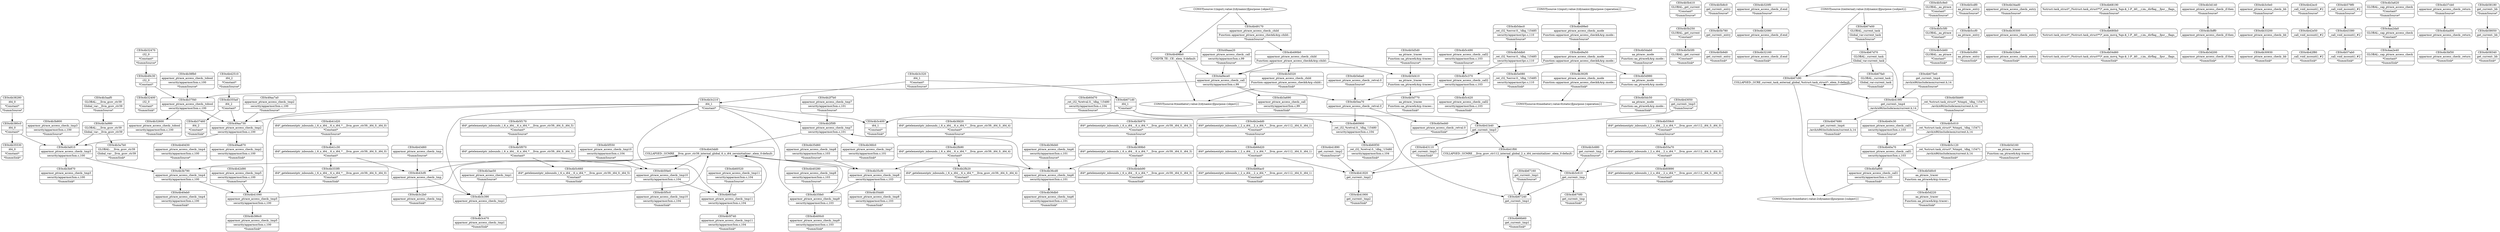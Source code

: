 digraph {
	CE0x4b36fc0 [shape=record,shape=Mrecord,label="{CE0x4b36fc0|apparmor_ptrace_access_check:_tmp7|security/apparmor/lsm.c,101|*SummSink*}"]
	CE0x4b5b410 [shape=record,shape=Mrecord,label="{CE0x4b5b410|GLOBAL:_get_current|*Constant*|*SummSource*}"]
	CE0x4b5b9d0 [shape=record,shape=Mrecord,label="{CE0x4b5b9d0|get_current:_entry|*SummSink*}"]
	CE0x4b5f070 [shape=record,shape=Mrecord,label="{CE0x4b5f070|i64*_getelementptr_inbounds_(_6_x_i64_,_6_x_i64_*___llvm_gcov_ctr39,_i64_0,_i64_5)|*Constant*}"]
	CE0x4b320f0 [shape=record,shape=Mrecord,label="{CE0x4b320f0|apparmor_ptrace_access_check:_if.end|*SummSource*}"]
	CE0x4b67680 [shape=record,shape=Mrecord,label="{CE0x4b67680|get_current:_tmp4|./arch/x86/include/asm/current.h,14|*SummSink*}"]
	CE0x4b66ac0 [shape=record,shape=Mrecord,label="{CE0x4b66ac0|i64*_getelementptr_inbounds_(_2_x_i64_,_2_x_i64_*___llvm_gcov_ctr112,_i64_0,_i64_1)|*Constant*|*SummSink*}"]
	CE0x4b41b40 [shape=record,shape=Mrecord,label="{CE0x4b41b40|get_current:_tmp3}"]
	CE0x4b40a70 [shape=record,shape=Mrecord,label="{CE0x4b40a70|apparmor_ptrace_access_check:_call1|security/apparmor/lsm.c,103}"]
	CE0x4b41090 [shape=record,shape=Mrecord,label="{CE0x4b41090|apparmor_ptrace_access_check:_tmp5|security/apparmor/lsm.c,100}"]
	CE0x4b3a690 [shape=record,shape=Mrecord,label="{CE0x4b3a690|apparmor_ptrace_access_check:_call|security/apparmor/lsm.c,99|*SummSink*}"]
	CE0x4b2f7b0 [shape=record,shape=Mrecord,label="{CE0x4b2f7b0|apparmor_ptrace_access_check:_tmp7|security/apparmor/lsm.c,101|*SummSource*}"]
	"CONST[source:1(input),value:2(dynamic)][purpose:{object}]"
	CE0x49aa7a0 [shape=record,shape=Mrecord,label="{CE0x49aa7a0|apparmor_ptrace_access_check:_tmp2|security/apparmor/lsm.c,100|*SummSource*}"]
	CE0x4b5c5f0 [shape=record,shape=Mrecord,label="{CE0x4b5c5f0|GLOBAL:_aa_ptrace|*Constant*}"]
	CE0x4b5b5f0 [shape=record,shape=Mrecord,label="{CE0x4b5b5f0|GLOBAL:_get_current|*Constant*|*SummSink*}"]
	CE0x4b49c30 [shape=record,shape=Mrecord,label="{CE0x4b49c30|i32_0|*Constant*}"]
	CE0x4b5cf00 [shape=record,shape=Mrecord,label="{CE0x4b5cf00|aa_ptrace:_entry|*SummSink*}"]
	CE0x4b5f4e0 [shape=record,shape=Mrecord,label="{CE0x4b5f4e0|apparmor_ptrace_access_check:_tmp10|security/apparmor/lsm.c,104}"]
	CE0x4b5dab0 [shape=record,shape=Mrecord,label="{CE0x4b5dab0|aa_ptrace:_mode|Function::aa_ptrace&Arg::mode::|*SummSource*}"]
	CE0x4b5d770 [shape=record,shape=Mrecord,label="{CE0x4b5d770|aa_ptrace:_tracee|Function::aa_ptrace&Arg::tracee::|*SummSink*}"]
	CE0x4b670f0 [shape=record,shape=Mrecord,label="{CE0x4b670f0|get_current:_tmp|*SummSink*}"]
	CE0x4b675e0 [shape=record,shape=Mrecord,label="{CE0x4b675e0|get_current:_tmp4|./arch/x86/include/asm/current.h,14|*SummSource*}"]
	CE0x4b3c2b0 [shape=record,shape=Mrecord,label="{CE0x4b3c2b0|apparmor_ptrace_access_check:_tmp|*SummSink*}"]
	"CONST[source:1(input),value:2(dynamic)][purpose:{operation}]"
	CE0x4b60900 [shape=record,shape=Mrecord,label="{CE0x4b60900|_ret_i32_%retval.0,_!dbg_!15480|security/apparmor/lsm.c,104}"]
	CE0x4b41c30 [shape=record,shape=Mrecord,label="{CE0x4b41c30|i64*_getelementptr_inbounds_(_6_x_i64_,_6_x_i64_*___llvm_gcov_ctr39,_i64_0,_i64_0)|*Constant*}"]
	CE0x4b328e0 [shape=record,shape=Mrecord,label="{CE0x4b328e0|apparmor_ptrace_access_check:_entry|*SummSink*}"]
	CE0x4b559c0 [shape=record,shape=Mrecord,label="{CE0x4b559c0|i64*_getelementptr_inbounds_(_2_x_i64_,_2_x_i64_*___llvm_gcov_ctr112,_i64_0,_i64_0)|*Constant*|*SummSource*}"]
	CE0x4b680b0 [shape=record,shape=Mrecord,label="{CE0x4b680b0|%struct.task_struct*_(%struct.task_struct**)*_asm_movq_%gs:$_1:P_,$0_,_r,im,_dirflag_,_fpsr_,_flags_}"]
	CE0x4b5c660 [shape=record,shape=Mrecord,label="{CE0x4b5c660|i64*_getelementptr_inbounds_(_6_x_i64_,_6_x_i64_*___llvm_gcov_ctr39,_i64_0,_i64_5)|*Constant*|*SummSink*}"]
	CE0x4b5b780 [shape=record,shape=Mrecord,label="{CE0x4b5b780|get_current:_entry}"]
	CE0x4b3d200 [shape=record,shape=Mrecord,label="{CE0x4b3d200|apparmor_ptrace_access_check:_if.then|*SummSink*}"]
	CE0x4b37f40 [shape=record,shape=Mrecord,label="{CE0x4b37f40|apparmor_ptrace_access_check:_tobool|security/apparmor/lsm.c,100}"]
	CE0x4b30930 [shape=record,shape=Mrecord,label="{CE0x4b30930|apparmor_ptrace_access_check:_bb|*SummSink*}"]
	CE0x4b42e50 [shape=record,shape=Mrecord,label="{CE0x4b42e50|_call_void_mcount()_#2}"]
	CE0x4b38fb0 [shape=record,shape=Mrecord,label="{CE0x4b38fb0|apparmor_ptrace_access_check:_tobool|security/apparmor/lsm.c,100|*SummSource*}"]
	CE0x4b32600 [shape=record,shape=Mrecord,label="{CE0x4b32600|apparmor_ptrace_access_check:_tobool|security/apparmor/lsm.c,100|*SummSink*}"]
	CE0x4b57ab0 [shape=record,shape=Mrecord,label="{CE0x4b57ab0|_call_void_mcount()_#2|*SummSink*}"]
	CE0x4b33200 [shape=record,shape=Mrecord,label="{CE0x4b33200|apparmor_ptrace_access_check:_bb}"]
	CE0x4b5d160 [shape=record,shape=Mrecord,label="{CE0x4b5d160|aa_ptrace:_tracer|Function::aa_ptrace&Arg::tracer::|*SummSource*}"]
	CE0x4b5cb60 [shape=record,shape=Mrecord,label="{CE0x4b5cb60|GLOBAL:_aa_ptrace|*Constant*|*SummSink*}"]
	CE0x4b35d60 [shape=record,shape=Mrecord,label="{CE0x4b35d60|apparmor_ptrace_access_check:_tmp8|security/apparmor/lsm.c,103|*SummSource*}"]
	CE0x4b42f80 [shape=record,shape=Mrecord,label="{CE0x4b42f80|_call_void_mcount()_#2|*SummSink*}"]
	CE0x49aaa20 [shape=record,shape=Mrecord,label="{CE0x49aaa20|apparmor_ptrace_access_check:_call|security/apparmor/lsm.c,99|*SummSource*}"]
	CE0x4b42510 [shape=record,shape=Mrecord,label="{CE0x4b42510|i64_2|*Constant*|*SummSource*}"]
	CE0x4b35cf0 [shape=record,shape=Mrecord,label="{CE0x4b35cf0|apparmor_ptrace_access_check:_tmp8|security/apparmor/lsm.c,103}"]
	CE0x4b66d20 [shape=record,shape=Mrecord,label="{CE0x4b66d20|i64*_getelementptr_inbounds_(_2_x_i64_,_2_x_i64_*___llvm_gcov_ctr112,_i64_0,_i64_1)|*Constant*}"]
	CE0x4b32080 [shape=record,shape=Mrecord,label="{CE0x4b32080|apparmor_ptrace_access_check:_if.end}"]
	CE0x4b3aaf0 [shape=record,shape=Mrecord,label="{CE0x4b3aaf0|GLOBAL:___llvm_gcov_ctr39|Global_var:__llvm_gcov_ctr39|*SummSource*}"]
	CE0x4b2edd0 [shape=record,shape=Mrecord,label="{CE0x4b2edd0|i64*_getelementptr_inbounds_(_2_x_i64_,_2_x_i64_*___llvm_gcov_ctr112,_i64_0,_i64_1)|*Constant*|*SummSource*}"]
	CE0x4b40280 [shape=record,shape=Mrecord,label="{CE0x4b40280|apparmor_ptrace_access_check:_tmp9|security/apparmor/lsm.c,103|*SummSource*}"]
	CE0x4b67c90 [shape=record,shape=Mrecord,label="{CE0x4b67c90|COLLAPSED:_GCRE_current_task_external_global_%struct.task_struct*:_elem_0:default:}"]
	CE0x4b43050 [shape=record,shape=Mrecord,label="{CE0x4b43050|get_current:_tmp3|*SummSource*}"]
	CE0x4b3a620 [shape=record,shape=Mrecord,label="{CE0x4b3a620|GLOBAL:_cap_ptrace_access_check|*Constant*|*SummSource*}"]
	CE0x4b3b800 [shape=record,shape=Mrecord,label="{CE0x4b3b800|apparmor_ptrace_access_check:_tmp3|security/apparmor/lsm.c,100|*SummSource*}"]
	CE0x4b34ad0 [shape=record,shape=Mrecord,label="{CE0x4b34ad0|apparmor_ptrace_access_check:_entry|*SummSource*}"]
	CE0x4b3bf30 [shape=record,shape=Mrecord,label="{CE0x4b3bf30|apparmor_ptrace_access_check:_return|*SummSink*}"]
	CE0x4b43dd0 [shape=record,shape=Mrecord,label="{CE0x4b43dd0|COLLAPSED:_GCMRE___llvm_gcov_ctr39_internal_global_6_x_i64_zeroinitializer:_elem_0:default:}"]
	CE0x4b3ae50 [shape=record,shape=Mrecord,label="{CE0x4b3ae50|apparmor_ptrace_access_check:_tmp1|*SummSource*}"]
	CE0x4b5dec0 [shape=record,shape=Mrecord,label="{CE0x4b5dec0|_ret_i32_%error.0,_!dbg_!15485|security/apparmor/ipc.c,110|*SummSource*}"]
	CE0x4b60520 [shape=record,shape=Mrecord,label="{CE0x4b60520|apparmor_ptrace_access_check:_tmp11|security/apparmor/lsm.c,104|*SummSource*}"]
	CE0x4b58340 [shape=record,shape=Mrecord,label="{CE0x4b58340|get_current:_bb|*SummSink*}"]
	CE0x4b3c680 [shape=record,shape=Mrecord,label="{CE0x4b3c680|get_current:_tmp|*SummSource*}"]
	CE0x4b3c470 [shape=record,shape=Mrecord,label="{CE0x4b3c470|apparmor_ptrace_access_check:_tmp1|*SummSink*}"]
	CE0x4b380c0 [shape=record,shape=Mrecord,label="{CE0x4b380c0|i64_0|*Constant*}"]
	CE0x4b3c390 [shape=record,shape=Mrecord,label="{CE0x4b3c390|apparmor_ptrace_access_check:_tmp1}"]
	CE0x4b5f740 [shape=record,shape=Mrecord,label="{CE0x4b5f740|apparmor_ptrace_access_check:_tmp11|security/apparmor/lsm.c,104|*SummSink*}"]
	CE0x4b603a0 [shape=record,shape=Mrecord,label="{CE0x4b603a0|apparmor_ptrace_access_check:_tmp11|security/apparmor/lsm.c,104}"]
	CE0x4b2fb20 [shape=record,shape=Mrecord,label="{CE0x4b2fb20|i64*_getelementptr_inbounds_(_6_x_i64_,_6_x_i64_*___llvm_gcov_ctr39,_i64_0,_i64_4)|*Constant*|*SummSink*}"]
	CE0x4b3a910 [shape=record,shape=Mrecord,label="{CE0x4b3a910|apparmor_ptrace_access_check:_tmp3|security/apparmor/lsm.c,100}"]
	CE0x4b3b970 [shape=record,shape=Mrecord,label="{CE0x4b3b970|i64*_getelementptr_inbounds_(_6_x_i64_,_6_x_i64_*___llvm_gcov_ctr39,_i64_0,_i64_3)|*Constant*|*SummSource*}"]
	CE0x4b37cb0 [shape=record,shape=Mrecord,label="{CE0x4b37cb0|apparmor_ptrace_access_check:_return|*SummSource*}"]
	CE0x4b5b8c0 [shape=record,shape=Mrecord,label="{CE0x4b5b8c0|get_current:_entry|*SummSource*}"]
	CE0x4b671d0 [shape=record,shape=Mrecord,label="{CE0x4b671d0|i64_1|*Constant*}"]
	CE0x4b579f0 [shape=record,shape=Mrecord,label="{CE0x4b579f0|_call_void_mcount()_#2|*SummSource*}"]
	CE0x4b54d60 [shape=record,shape=Mrecord,label="{CE0x4b54d60|%struct.task_struct*_(%struct.task_struct**)*_asm_movq_%gs:$_1:P_,$0_,_r,im,_dirflag_,_fpsr_,_flags_|*SummSink*}"]
	CE0x4b5af00 [shape=record,shape=Mrecord,label="{CE0x4b5af00|apparmor_ptrace_access_check:_call1|security/apparmor/lsm.c,103|*SummSink*}"]
	CE0x4b3b790 [shape=record,shape=Mrecord,label="{CE0x4b3b790|apparmor_ptrace_access_check:_tmp4|security/apparmor/lsm.c,100}"]
	CE0x4b41900 [shape=record,shape=Mrecord,label="{CE0x4b41900|get_current:_tmp2|*SummSink*}"]
	CE0x4b5e080 [shape=record,shape=Mrecord,label="{CE0x4b5e080|_ret_i32_%error.0,_!dbg_!15485|security/apparmor/ipc.c,110|*SummSink*}"]
	CE0x4b67d70 [shape=record,shape=Mrecord,label="{CE0x4b67d70|GLOBAL:_current_task|Global_var:current_task}"]
	"CONST[source:0(mediator),value:2(dynamic)][purpose:{object}]"
	CE0x4b4ad00 [shape=record,shape=Mrecord,label="{CE0x4b4ad00|apparmor_ptrace_access_check:_return}"]
	CE0x4b333f0 [shape=record,shape=Mrecord,label="{CE0x4b333f0|i64*_getelementptr_inbounds_(_6_x_i64_,_6_x_i64_*___llvm_gcov_ctr39,_i64_0,_i64_0)|*Constant*|*SummSink*}"]
	CE0x4b3c320 [shape=record,shape=Mrecord,label="{CE0x4b3c320|i64_1|*Constant*|*SummSource*}"]
	CE0x4b355a0 [shape=record,shape=Mrecord,label="{CE0x4b355a0|i64_2|*Constant*}"]
	CE0x4b2f5f0 [shape=record,shape=Mrecord,label="{CE0x4b2f5f0|apparmor_ptrace_access_check:_tmp7|security/apparmor/lsm.c,101}"]
	CE0x4b5f5c0 [shape=record,shape=Mrecord,label="{CE0x4b5f5c0|apparmor_ptrace_access_check:_tmp10|security/apparmor/lsm.c,104|*SummSink*}"]
	"CONST[source:0(mediator),value:0(static)][purpose:{operation}]"
	CE0x4b32400 [shape=record,shape=Mrecord,label="{CE0x4b32400|i32_0|*Constant*|*SummSink*}"]
	CE0x4b498b0 [shape=record,shape=Mrecord,label="{CE0x4b498b0|VOIDTB_TE:_CE:_elem_0:default:}"]
	CE0x4b37460 [shape=record,shape=Mrecord,label="{CE0x4b37460|i64_2|*Constant*|*SummSink*}"]
	CE0x4b68190 [shape=record,shape=Mrecord,label="{CE0x4b68190|%struct.task_struct*_(%struct.task_struct**)*_asm_movq_%gs:$_1:P_,$0_,_r,im,_dirflag_,_fpsr_,_flags_|*SummSource*}"]
	CE0x4aa2e40 [shape=record,shape=Mrecord,label="{CE0x4aa2e40|GLOBAL:_cap_ptrace_access_check|*Constant*|*SummSink*}"]
	CE0x4b66b60 [shape=record,shape=Mrecord,label="{CE0x4b66b60|get_current:_tmp1|*SummSink*}"]
	CE0x4b55a70 [shape=record,shape=Mrecord,label="{CE0x4b55a70|i64*_getelementptr_inbounds_(_2_x_i64_,_2_x_i64_*___llvm_gcov_ctr112,_i64_0,_i64_0)|*Constant*}"]
	CE0x4b67e00 [shape=record,shape=Mrecord,label="{CE0x4b67e00|GLOBAL:_current_task|Global_var:current_task|*SummSource*}"]
	CE0x4b5ea70 [shape=record,shape=Mrecord,label="{CE0x4b5ea70|apparmor_ptrace_access_check:_retval.0}"]
	CE0x4aa2da0 [shape=record,shape=Mrecord,label="{CE0x4aa2da0|GLOBAL:_cap_ptrace_access_check|*Constant*}"]
	CE0x4b3c0e0 [shape=record,shape=Mrecord,label="{CE0x4b3c0e0|apparmor_ptrace_access_check:_bb|*SummSource*}"]
	CE0x4b67240 [shape=record,shape=Mrecord,label="{CE0x4b67240|get_current:_tmp1}"]
	CE0x4b3bff0 [shape=record,shape=Mrecord,label="{CE0x4b3bff0|apparmor_ptrace_access_check:_if.then}"]
	CE0x4b41820 [shape=record,shape=Mrecord,label="{CE0x4b41820|get_current:_tmp2}"]
	CE0x4b3a7b0 [shape=record,shape=Mrecord,label="{CE0x4b3a7b0|GLOBAL:___llvm_gcov_ctr39|Global_var:__llvm_gcov_ctr39|*SummSink*}"]
	CE0x4b36db0 [shape=record,shape=Mrecord,label="{CE0x4b36db0|apparmor_ptrace_access_check:_tmp6|security/apparmor/lsm.c,101|*SummSink*}"]
	CE0x4b58050 [shape=record,shape=Mrecord,label="{CE0x4b58050|get_current:_bb}"]
	CE0x4b41890 [shape=record,shape=Mrecord,label="{CE0x4b41890|get_current:_tmp2|*SummSource*}"]
	CE0x4b40d30 [shape=record,shape=Mrecord,label="{CE0x4b40d30|apparmor_ptrace_access_check:_tmp4|security/apparmor/lsm.c,100|*SummSource*}"]
	CE0x4b49a50 [shape=record,shape=Mrecord,label="{CE0x4b49a50|apparmor_ptrace_access_check:_mode|Function::apparmor_ptrace_access_check&Arg::mode::}"]
	CE0x4b5d980 [shape=record,shape=Mrecord,label="{CE0x4b5d980|aa_ptrace:_mode|Function::aa_ptrace&Arg::mode::}"]
	CE0x4b400c0 [shape=record,shape=Mrecord,label="{CE0x4b400c0|apparmor_ptrace_access_check:_tmp9|security/apparmor/lsm.c,103|*SummSink*}"]
	CE0x4b3d320 [shape=record,shape=Mrecord,label="{CE0x4b3d320|apparmor_ptrace_access_check:_child|Function::apparmor_ptrace_access_check&Arg::child::|*SummSink*}"]
	CE0x4b49170 [shape=record,shape=Mrecord,label="{CE0x4b49170|apparmor_ptrace_access_check:_child|Function::apparmor_ptrace_access_check&Arg::child::|*SummSource*}"]
	CE0x4b43380 [shape=record,shape=Mrecord,label="{CE0x4b43380|_call_void_mcount()_#2}"]
	CE0x4b499e0 [shape=record,shape=Mrecord,label="{CE0x4b499e0|apparmor_ptrace_access_check:_mode|Function::apparmor_ptrace_access_check&Arg::mode::|*SummSource*}"]
	CE0x4b41d20 [shape=record,shape=Mrecord,label="{CE0x4b41d20|i64*_getelementptr_inbounds_(_6_x_i64_,_6_x_i64_*___llvm_gcov_ctr39,_i64_0,_i64_0)|*Constant*|*SummSource*}"]
	CE0x4b42ec0 [shape=record,shape=Mrecord,label="{CE0x4b42ec0|_call_void_mcount()_#2|*SummSource*}"]
	CE0x4b5f550 [shape=record,shape=Mrecord,label="{CE0x4b5f550|apparmor_ptrace_access_check:_tmp10|security/apparmor/lsm.c,104|*SummSource*}"]
	CE0x4b32470 [shape=record,shape=Mrecord,label="{CE0x4b32470|i32_0|*Constant*|*SummSource*}"]
	CE0x4b5c490 [shape=record,shape=Mrecord,label="{CE0x4b5c490|apparmor_ptrace_access_check:_call2|security/apparmor/lsm.c,103|*SummSource*}"]
	CE0x4b43d60 [shape=record,shape=Mrecord,label="{CE0x4b43d60|apparmor_ptrace_access_check:_tmp|*SummSource*}"]
	CE0x4b35dd0 [shape=record,shape=Mrecord,label="{CE0x4b35dd0|apparmor_ptrace_access_check:_tmp8|security/apparmor/lsm.c,103|*SummSink*}"]
	"CONST[source:0(mediator),value:2(dynamic)][purpose:{subject}]"
	CE0x4b60f30 [shape=record,shape=Mrecord,label="{CE0x4b60f30|_ret_i32_%retval.0,_!dbg_!15480|security/apparmor/lsm.c,104|*SummSink*}"]
	CE0x4b40c30 [shape=record,shape=Mrecord,label="{CE0x4b40c30|apparmor_ptrace_access_check:_call1|security/apparmor/lsm.c,103|*SummSource*}"]
	CE0x4b5ddb0 [shape=record,shape=Mrecord,label="{CE0x4b5ddb0|_ret_i32_%error.0,_!dbg_!15485|security/apparmor/ipc.c,110}"]
	CE0x4b42d90 [shape=record,shape=Mrecord,label="{CE0x4b42d90|apparmor_ptrace_access_check:_tmp5|security/apparmor/lsm.c,100|*SummSource*}"]
	CE0x4b5eba0 [shape=record,shape=Mrecord,label="{CE0x4b5eba0|apparmor_ptrace_access_check:_retval.0|*SummSource*}"]
	CE0x4b3d140 [shape=record,shape=Mrecord,label="{CE0x4b3d140|apparmor_ptrace_access_check:_if.then|*SummSource*}"]
	CE0x4b3c210 [shape=record,shape=Mrecord,label="{CE0x4b3c210|i64_1|*Constant*}"]
	CE0x4b4eb90 [shape=record,shape=Mrecord,label="{CE0x4b4eb90|i64*_getelementptr_inbounds_(_6_x_i64_,_6_x_i64_*___llvm_gcov_ctr39,_i64_0,_i64_3)|*Constant*|*SummSink*}"]
	CE0x4b35530 [shape=record,shape=Mrecord,label="{CE0x4b35530|i64_0|*Constant*|*SummSink*}"]
	CE0x4b3fd20 [shape=record,shape=Mrecord,label="{CE0x4b3fd20|i64*_getelementptr_inbounds_(_6_x_i64_,_6_x_i64_*___llvm_gcov_ctr39,_i64_0,_i64_4)|*Constant*|*SummSource*}"]
	CE0x4b5d410 [shape=record,shape=Mrecord,label="{CE0x4b5d410|aa_ptrace:_tracee|Function::aa_ptrace&Arg::tracee::}"]
	CE0x4b5c120 [shape=record,shape=Mrecord,label="{CE0x4b5c120|_ret_%struct.task_struct*_%tmp4,_!dbg_!15471|./arch/x86/include/asm/current.h,14|*SummSink*}"]
	CE0x4b2fb90 [shape=record,shape=Mrecord,label="{CE0x4b2fb90|i64*_getelementptr_inbounds_(_6_x_i64_,_6_x_i64_*___llvm_gcov_ctr39,_i64_0,_i64_4)|*Constant*}"]
	CE0x4b5c370 [shape=record,shape=Mrecord,label="{CE0x4b5c370|apparmor_ptrace_access_check:_call2|security/apparmor/lsm.c,103}"]
	CE0x4b5c420 [shape=record,shape=Mrecord,label="{CE0x4b5c420|apparmor_ptrace_access_check:_call2|security/apparmor/lsm.c,103|*SummSink*}"]
	CE0x4b67160 [shape=record,shape=Mrecord,label="{CE0x4b67160|get_current:_tmp1|*SummSource*}"]
	CE0x4b5c9e0 [shape=record,shape=Mrecord,label="{CE0x4b5c9e0|GLOBAL:_aa_ptrace|*Constant*|*SummSource*}"]
	CE0x4b43110 [shape=record,shape=Mrecord,label="{CE0x4b43110|get_current:_tmp3|*SummSink*}"]
	CE0x4b43cf0 [shape=record,shape=Mrecord,label="{CE0x4b43cf0|apparmor_ptrace_access_check:_tmp}"]
	CE0x4b58180 [shape=record,shape=Mrecord,label="{CE0x4b58180|get_current:_bb|*SummSource*}"]
	CE0x4b60d70 [shape=record,shape=Mrecord,label="{CE0x4b60d70|_ret_i32_%retval.0,_!dbg_!15480|security/apparmor/lsm.c,104|*SummSource*}"]
	CE0x4b386c0 [shape=record,shape=Mrecord,label="{CE0x4b386c0|apparmor_ptrace_access_check:_tmp5|security/apparmor/lsm.c,100|*SummSink*}"]
	CE0x4b35fe0 [shape=record,shape=Mrecord,label="{CE0x4b35fe0|apparmor_ptrace_access_check:_tmp9|security/apparmor/lsm.c,103}"]
	CE0x4b5c010 [shape=record,shape=Mrecord,label="{CE0x4b5c010|_ret_%struct.task_struct*_%tmp4,_!dbg_!15471|./arch/x86/include/asm/current.h,14}"]
	CE0x4b30300 [shape=record,shape=Mrecord,label="{CE0x4b30300|apparmor_ptrace_access_check:_entry}"]
	CE0x4b5d0c0 [shape=record,shape=Mrecord,label="{CE0x4b5d0c0|aa_ptrace:_tracer|Function::aa_ptrace&Arg::tracer::}"]
	CE0x4b389b0 [shape=record,shape=Mrecord,label="{CE0x4b389b0|i64*_getelementptr_inbounds_(_6_x_i64_,_6_x_i64_*___llvm_gcov_ctr39,_i64_0,_i64_3)|*Constant*}"]
	CE0x4b38280 [shape=record,shape=Mrecord,label="{CE0x4b38280|i64_0|*Constant*|*SummSource*}"]
	CE0x4b41f00 [shape=record,shape=Mrecord,label="{CE0x4b41f00|COLLAPSED:_GCMRE___llvm_gcov_ctr112_internal_global_2_x_i64_zeroinitializer:_elem_0:default:}"]
	CE0x49aa870 [shape=record,shape=Mrecord,label="{CE0x49aa870|apparmor_ptrace_access_check:_tmp2|security/apparmor/lsm.c,100|*SummSink*}"]
	CE0x4b392f0 [shape=record,shape=Mrecord,label="{CE0x4b392f0|apparmor_ptrace_access_check:_mode|Function::apparmor_ptrace_access_check&Arg::mode::|*SummSink*}"]
	CE0x4b5d220 [shape=record,shape=Mrecord,label="{CE0x4b5d220|aa_ptrace:_tracer|Function::aa_ptrace&Arg::tracer::|*SummSink*}"]
	CE0x4b40eb0 [shape=record,shape=Mrecord,label="{CE0x4b40eb0|apparmor_ptrace_access_check:_tmp4|security/apparmor/lsm.c,100|*SummSink*}"]
	CE0x4b5dc50 [shape=record,shape=Mrecord,label="{CE0x4b5dc50|aa_ptrace:_mode|Function::aa_ptrace&Arg::mode::|*SummSink*}"]
	CE0x4b3c610 [shape=record,shape=Mrecord,label="{CE0x4b3c610|get_current:_tmp}"]
	CE0x4b5ed40 [shape=record,shape=Mrecord,label="{CE0x4b5ed40|apparmor_ptrace_access_check:_retval.0|*SummSink*}"]
	CE0x4b3b870 [shape=record,shape=Mrecord,label="{CE0x4b3b870|apparmor_ptrace_access_check:_tmp3|security/apparmor/lsm.c,100|*SummSink*}"]
	CE0x4b3c400 [shape=record,shape=Mrecord,label="{CE0x4b3c400|i64_1|*Constant*|*SummSink*}"]
	CE0x4b32160 [shape=record,shape=Mrecord,label="{CE0x4b32160|apparmor_ptrace_access_check:_if.end|*SummSink*}"]
	CE0x4b5cdf0 [shape=record,shape=Mrecord,label="{CE0x4b5cdf0|aa_ptrace:_entry|*SummSource*}"]
	CE0x4b67fa0 [shape=record,shape=Mrecord,label="{CE0x4b67fa0|GLOBAL:_current_task|Global_var:current_task|*SummSink*}"]
	CE0x4b5bb60 [shape=record,shape=Mrecord,label="{CE0x4b5bb60|_ret_%struct.task_struct*_%tmp4,_!dbg_!15471|./arch/x86/include/asm/current.h,14|*SummSource*}"]
	CE0x4b419f0 [shape=record,shape=Mrecord,label="{CE0x4b419f0|get_current:_tmp4|./arch/x86/include/asm/current.h,14}"]
	CE0x4b36d40 [shape=record,shape=Mrecord,label="{CE0x4b36d40|apparmor_ptrace_access_check:_tmp6|security/apparmor/lsm.c,101|*SummSource*}"]
	CE0x4b5f170 [shape=record,shape=Mrecord,label="{CE0x4b5f170|i64*_getelementptr_inbounds_(_6_x_i64_,_6_x_i64_*___llvm_gcov_ctr39,_i64_0,_i64_5)|*Constant*|*SummSource*}"]
	CE0x4b5b250 [shape=record,shape=Mrecord,label="{CE0x4b5b250|GLOBAL:_get_current|*Constant*}"]
	CE0x4b5d5d0 [shape=record,shape=Mrecord,label="{CE0x4b5d5d0|aa_ptrace:_tracee|Function::aa_ptrace&Arg::tracee::|*SummSource*}"]
	CE0x4b36cd0 [shape=record,shape=Mrecord,label="{CE0x4b36cd0|apparmor_ptrace_access_check:_tmp6|security/apparmor/lsm.c,101}"]
	CE0x4a9ece0 [shape=record,shape=Mrecord,label="{CE0x4a9ece0|apparmor_ptrace_access_check:_call|security/apparmor/lsm.c,99}"]
	CE0x4b490b0 [shape=record,shape=Mrecord,label="{CE0x4b490b0|apparmor_ptrace_access_check:_child|Function::apparmor_ptrace_access_check&Arg::child::}"]
	"CONST[source:2(external),value:2(dynamic)][purpose:{subject}]"
	CE0x49aa730 [shape=record,shape=Mrecord,label="{CE0x49aa730|apparmor_ptrace_access_check:_tmp2|security/apparmor/lsm.c,100}"]
	CE0x4b5ccf0 [shape=record,shape=Mrecord,label="{CE0x4b5ccf0|aa_ptrace:_entry}"]
	CE0x4b3a980 [shape=record,shape=Mrecord,label="{CE0x4b3a980|GLOBAL:___llvm_gcov_ctr39|Global_var:__llvm_gcov_ctr39}"]
	CE0x4b60890 [shape=record,shape=Mrecord,label="{CE0x4b60890|i64*_getelementptr_inbounds_(_2_x_i64_,_2_x_i64_*___llvm_gcov_ctr112,_i64_0,_i64_0)|*Constant*|*SummSink*}"]
	CE0x4b499e0 -> CE0x4b49a50
	CE0x4b55a70 -> CE0x4b60890
	CE0x4b3c0e0 -> CE0x4b33200
	CE0x4b3a910 -> CE0x4b3b790
	CE0x4b5d160 -> CE0x4b5d0c0
	CE0x4b38fb0 -> CE0x4b37f40
	CE0x4b3aaf0 -> CE0x4b3a980
	CE0x4b3b970 -> CE0x4b389b0
	CE0x4b41090 -> CE0x4b386c0
	CE0x4b67240 -> CE0x4b66b60
	CE0x4b3a910 -> CE0x4b3b870
	CE0x49aa7a0 -> CE0x49aa730
	CE0x4b3a620 -> CE0x4aa2da0
	CE0x4b5c5f0 -> CE0x4b5cb60
	CE0x4b55a70 -> CE0x4b3c610
	CE0x4aa2da0 -> CE0x4aa2e40
	CE0x4b5c370 -> CE0x4b5c420
	CE0x4b3c320 -> CE0x4b3c210
	CE0x4b3c610 -> CE0x4b670f0
	"CONST[source:1(input),value:2(dynamic)][purpose:{object}]" -> CE0x4b498b0
	CE0x49aa730 -> CE0x4b3a910
	CE0x4b42d90 -> CE0x4b41090
	CE0x4b579f0 -> CE0x4b43380
	CE0x4b42510 -> CE0x4b355a0
	CE0x4b419f0 -> CE0x4b67680
	CE0x4b67e00 -> CE0x4b67d70
	CE0x4b3d320 -> "CONST[source:0(mediator),value:2(dynamic)][purpose:{object}]"
	CE0x4b559c0 -> CE0x4b55a70
	CE0x4b5c9e0 -> CE0x4b5c5f0
	CE0x4b67160 -> CE0x4b67240
	CE0x4b5cdf0 -> CE0x4b5ccf0
	CE0x4b43cf0 -> CE0x4b3c2b0
	CE0x4b38280 -> CE0x4b380c0
	CE0x4b60d70 -> CE0x4b60900
	CE0x4b5b780 -> CE0x4b5b9d0
	CE0x4b41b40 -> CE0x4b41f00
	CE0x4b30300 -> CE0x4b328e0
	CE0x4b43d60 -> CE0x4b43cf0
	CE0x4b5dec0 -> CE0x4b5ddb0
	CE0x4b5ddb0 -> CE0x4b5e080
	CE0x4b498b0 -> "CONST[source:0(mediator),value:2(dynamic)][purpose:{object}]"
	CE0x4b43dd0 -> CE0x4b43cf0
	CE0x4b490b0 -> CE0x4a9ece0
	CE0x4b603a0 -> CE0x4b43dd0
	CE0x4b49a50 -> CE0x4a9ece0
	CE0x4b42ec0 -> CE0x4b42e50
	CE0x4b40280 -> CE0x4b35fe0
	CE0x4b5af00 -> "CONST[source:0(mediator),value:2(dynamic)][purpose:{subject}]"
	CE0x4b35fe0 -> CE0x4b43dd0
	CE0x4b40c30 -> CE0x4b40a70
	CE0x4b490b0 -> CE0x4b5d410
	"CONST[source:1(input),value:2(dynamic)][purpose:{object}]" -> CE0x4b49170
	CE0x4b5b250 -> CE0x4b5b5f0
	CE0x4b2fb90 -> CE0x4b2fb20
	CE0x4b355a0 -> CE0x4b37460
	CE0x4b3c680 -> CE0x4b3c610
	CE0x4b5f070 -> CE0x4b5f4e0
	CE0x4b37f40 -> CE0x4b32600
	CE0x4b5f070 -> CE0x4b5c660
	CE0x4b40a70 -> CE0x4b5af00
	CE0x4b3d140 -> CE0x4b3bff0
	CE0x4b67d70 -> CE0x4b67c90
	CE0x4b3fd20 -> CE0x4b2fb90
	CE0x49aaa20 -> CE0x4a9ece0
	CE0x4b603a0 -> CE0x4b5f740
	CE0x4b4ad00 -> CE0x4b3bf30
	CE0x4b2f7b0 -> CE0x4b2f5f0
	CE0x4b671d0 -> CE0x4b41b40
	CE0x4b380c0 -> CE0x4b3a910
	CE0x4a9ece0 -> CE0x4b37f40
	CE0x4b5b8c0 -> CE0x4b5b780
	CE0x4b2edd0 -> CE0x4b66d20
	CE0x4b34ad0 -> CE0x4b30300
	CE0x4b66d20 -> CE0x4b41820
	CE0x4b671d0 -> CE0x4b67240
	CE0x4b43dd0 -> CE0x4b3b790
	CE0x4b41820 -> CE0x4b41b40
	CE0x4b5ea70 -> CE0x4b5ed40
	CE0x4b2f5f0 -> CE0x4b43dd0
	CE0x4b5d980 -> CE0x4b5dc50
	CE0x4b41b40 -> CE0x4b43110
	CE0x4b66d20 -> CE0x4b66ac0
	CE0x4b498b0 -> CE0x4a9ece0
	CE0x4b40d30 -> CE0x4b3b790
	CE0x4b41f00 -> CE0x4b41820
	CE0x4b35d60 -> CE0x4b35cf0
	CE0x4b67c90 -> CE0x4b67c90
	CE0x4b33200 -> CE0x4b30930
	CE0x4b5c370 -> CE0x4b5ea70
	CE0x4b43dd0 -> CE0x4b5f4e0
	CE0x4b5bb60 -> CE0x4b5c010
	CE0x4a9ece0 -> CE0x4b3a690
	CE0x4b49a50 -> CE0x4b392f0
	CE0x4b36cd0 -> CE0x4b2f5f0
	CE0x4b67240 -> CE0x4b41f00
	CE0x4b5f170 -> CE0x4b5f070
	CE0x4b3c610 -> CE0x4b67240
	CE0x4b490b0 -> CE0x4b3d320
	CE0x4b43cf0 -> CE0x4b3c390
	CE0x4b60520 -> CE0x4b603a0
	CE0x4b389b0 -> CE0x4b36cd0
	CE0x4b67c90 -> CE0x4b419f0
	CE0x4b5ccf0 -> CE0x4b5cf00
	CE0x4b3c210 -> CE0x49aa730
	CE0x4b41c30 -> CE0x4b43cf0
	CE0x4b5c010 -> CE0x4b5c120
	CE0x4b35cf0 -> CE0x4b35dd0
	CE0x4b2f5f0 -> CE0x4b36fc0
	CE0x4b5dab0 -> CE0x4b5d980
	CE0x4b671d0 -> CE0x4b3c400
	CE0x4b49c30 -> CE0x4b37f40
	CE0x4b419f0 -> CE0x4b5c010
	CE0x49aa730 -> CE0x49aa870
	CE0x4b35fe0 -> CE0x4b400c0
	CE0x4b3c210 -> CE0x4b2f5f0
	CE0x4b41f00 -> CE0x4b3c610
	CE0x4b3c210 -> CE0x4b3c390
	CE0x4b5f550 -> CE0x4b5f4e0
	CE0x4b60900 -> CE0x4b60f30
	CE0x4b3b790 -> CE0x4b41090
	CE0x4b380c0 -> CE0x4b35530
	"CONST[source:2(external),value:2(dynamic)][purpose:{subject}]" -> CE0x4b67c90
	CE0x4b42e50 -> CE0x4b42f80
	CE0x4b3c320 -> CE0x4b671d0
	CE0x4b41820 -> CE0x4b41900
	CE0x4b3c390 -> CE0x4b43dd0
	CE0x4b3a980 -> CE0x4b3a910
	CE0x4b5c490 -> CE0x4b5c370
	CE0x4b5d410 -> CE0x4b5d770
	CE0x4a9ece0 -> CE0x4b5ea70
	CE0x4b37f40 -> CE0x49aa730
	CE0x4b3b790 -> CE0x4b40eb0
	CE0x4b320f0 -> CE0x4b32080
	CE0x4b67c90 -> "CONST[source:0(mediator),value:2(dynamic)][purpose:{subject}]"
	CE0x4b41890 -> CE0x4b41820
	CE0x4b32470 -> CE0x4b49c30
	CE0x4b49a50 -> CE0x4b5d980
	CE0x4b37cb0 -> CE0x4b4ad00
	CE0x4b43380 -> CE0x4b57ab0
	CE0x4b49170 -> CE0x4b490b0
	CE0x4b2fb90 -> CE0x4b35cf0
	CE0x4b3bff0 -> CE0x4b3d200
	CE0x4b5d0c0 -> CE0x4b5d220
	CE0x4b5ea70 -> CE0x4b60900
	CE0x4b49c30 -> CE0x4b32400
	CE0x4b5d5d0 -> CE0x4b5d410
	CE0x4b3b800 -> CE0x4b3a910
	CE0x4b43dd0 -> CE0x4b35cf0
	CE0x4b5b410 -> CE0x4b5b250
	CE0x4b43050 -> CE0x4b41b40
	CE0x4b3ae50 -> CE0x4b3c390
	CE0x4b5f4e0 -> CE0x4b5f5c0
	CE0x4b3c210 -> CE0x4b3c400
	CE0x4b67d70 -> CE0x4b67fa0
	CE0x4b68190 -> CE0x4b680b0
	CE0x4b3c210 -> CE0x4b41090
	CE0x4b58050 -> CE0x4b58340
	CE0x4b40a70 -> CE0x4b5d0c0
	"CONST[source:1(input),value:2(dynamic)][purpose:{operation}]" -> CE0x4b499e0
	CE0x4b36cd0 -> CE0x4b36db0
	CE0x4b392f0 -> "CONST[source:0(mediator),value:0(static)][purpose:{operation}]"
	CE0x4b3c210 -> CE0x4b603a0
	CE0x4b35cf0 -> CE0x4b35fe0
	CE0x4b5f4e0 -> CE0x4b603a0
	"CONST[source:2(external),value:2(dynamic)][purpose:{subject}]" -> CE0x4b67e00
	CE0x4b41d20 -> CE0x4b41c30
	CE0x4b355a0 -> CE0x49aa730
	CE0x4b5eba0 -> CE0x4b5ea70
	CE0x4b675e0 -> CE0x4b419f0
	CE0x4b3c210 -> CE0x4b35fe0
	CE0x4b3a980 -> CE0x4b3a7b0
	CE0x4b36d40 -> CE0x4b36cd0
	CE0x4b43dd0 -> CE0x4b36cd0
	CE0x4b5c010 -> CE0x4b40a70
	CE0x4b5ddb0 -> CE0x4b5c370
	CE0x4b680b0 -> CE0x4b54d60
	CE0x4b67d70 -> CE0x4b419f0
	CE0x4b41c30 -> CE0x4b333f0
	CE0x4b3c390 -> CE0x4b3c470
	CE0x4b32080 -> CE0x4b32160
	CE0x4b41090 -> CE0x4b43dd0
	CE0x4b58180 -> CE0x4b58050
	CE0x4b389b0 -> CE0x4b4eb90
}